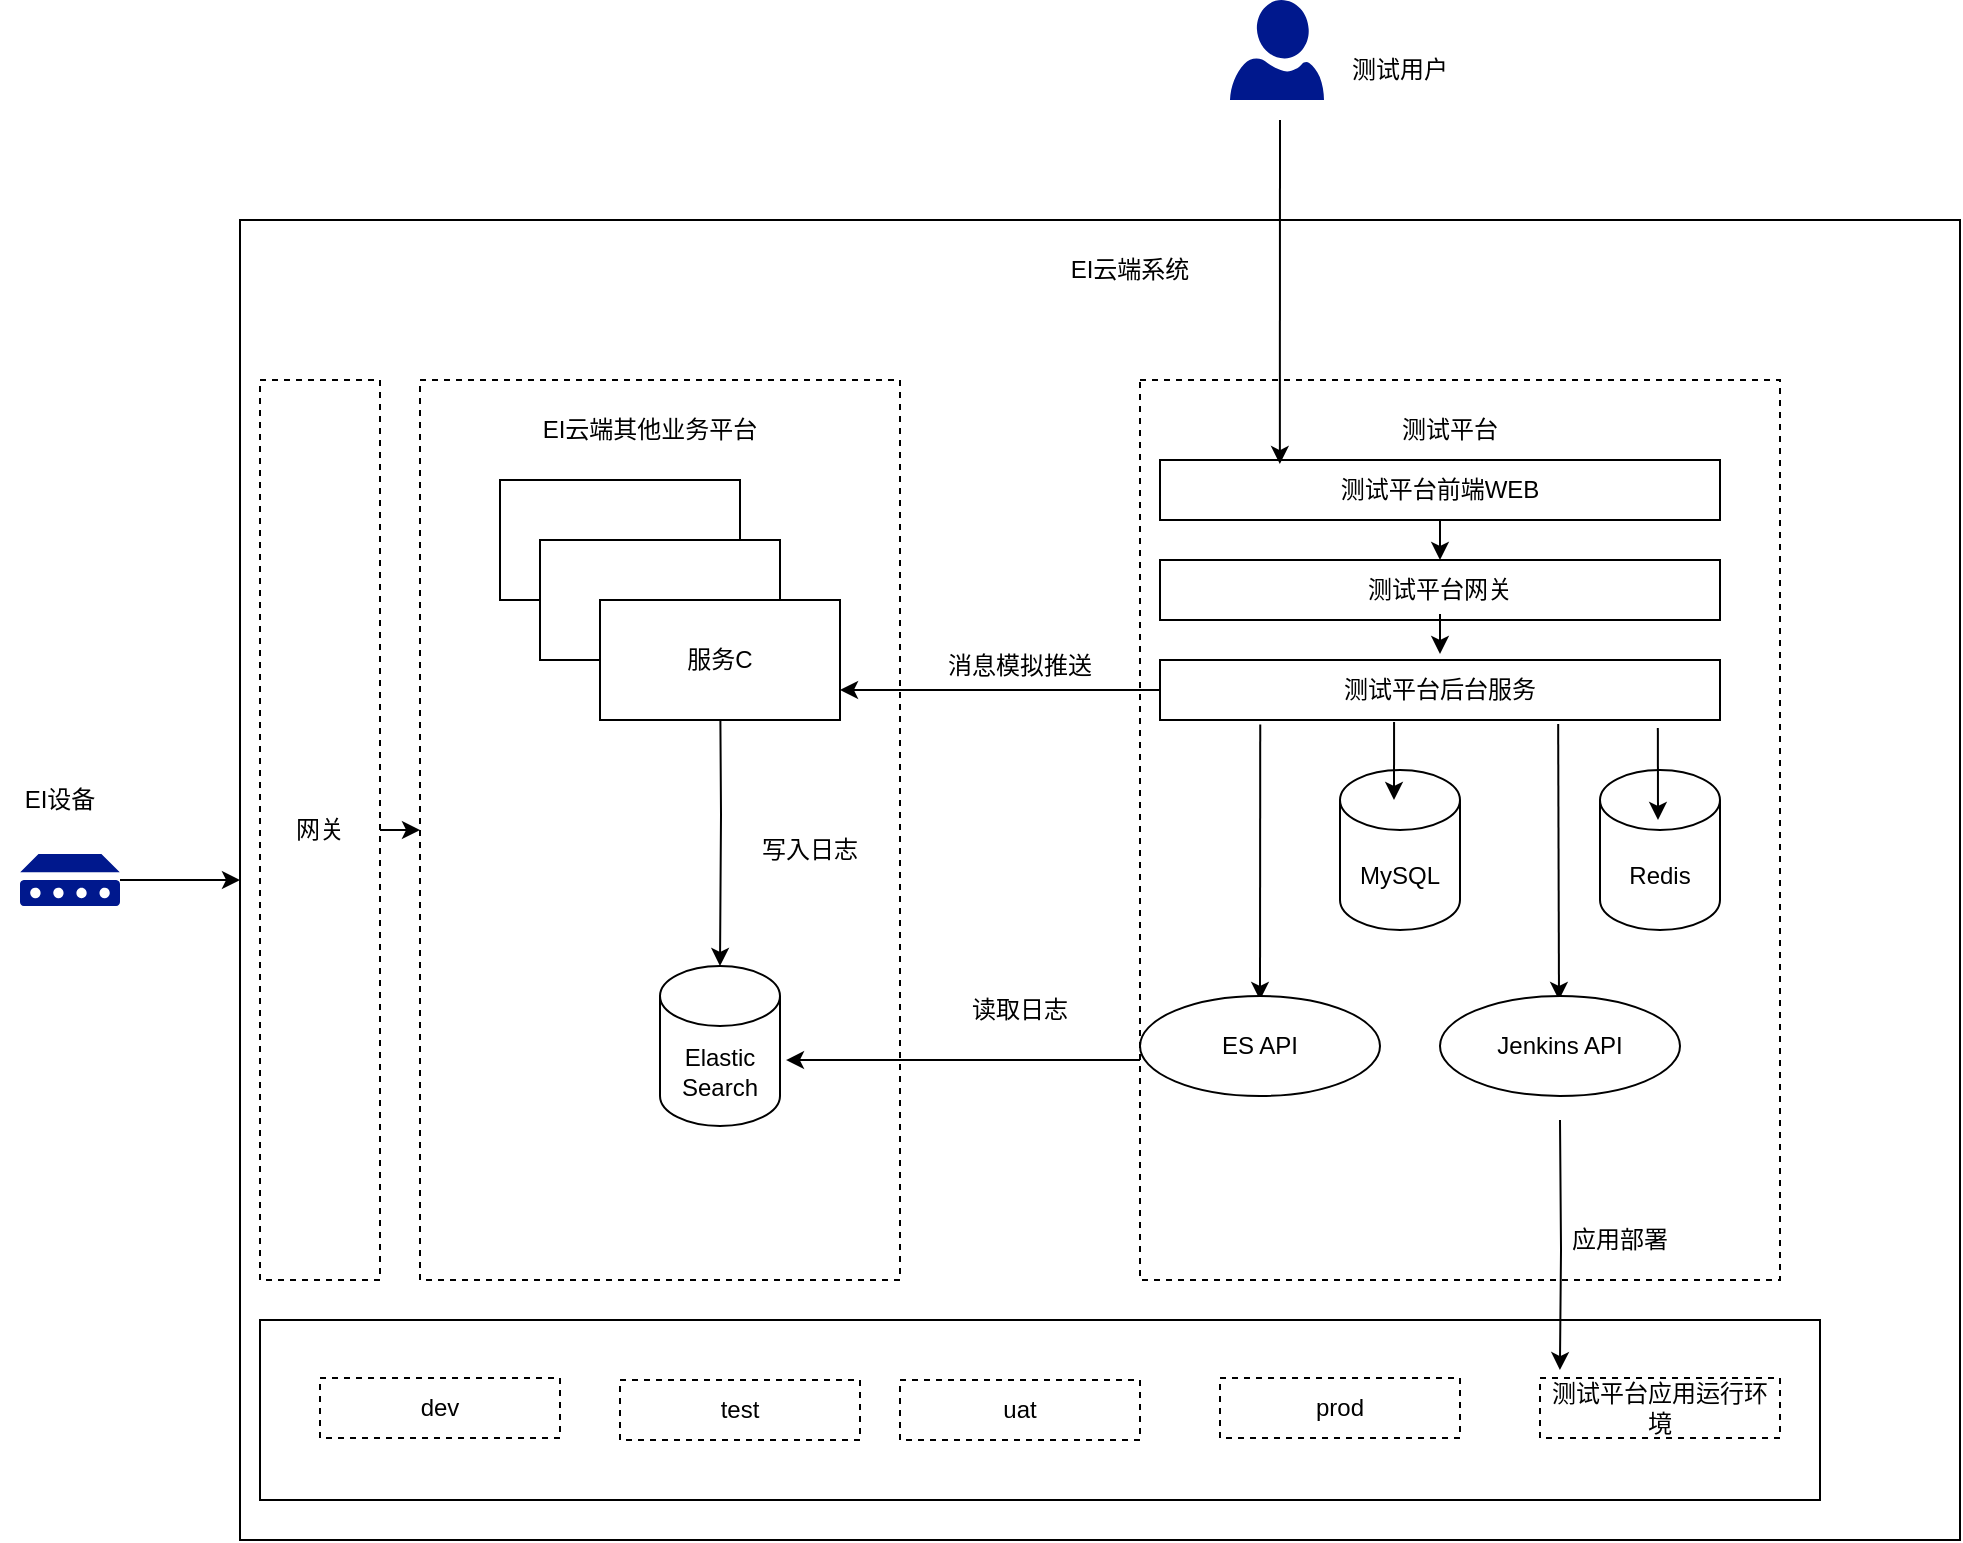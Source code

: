 <mxfile version="21.0.8" type="github">
  <diagram name="第 1 页" id="jmBodiYtfY0lOfKNEeYn">
    <mxGraphModel dx="2501" dy="1933" grid="1" gridSize="10" guides="1" tooltips="1" connect="1" arrows="1" fold="1" page="1" pageScale="1" pageWidth="827" pageHeight="1169" math="0" shadow="0">
      <root>
        <mxCell id="0" />
        <mxCell id="1" parent="0" />
        <mxCell id="Mc5ecyZFv2LdiAkJAyB8-1" value="" style="rounded=0;whiteSpace=wrap;html=1;" vertex="1" parent="1">
          <mxGeometry y="60" width="860" height="660" as="geometry" />
        </mxCell>
        <mxCell id="Mc5ecyZFv2LdiAkJAyB8-2" value="" style="rounded=0;whiteSpace=wrap;html=1;" vertex="1" parent="1">
          <mxGeometry x="10" y="610" width="780" height="90" as="geometry" />
        </mxCell>
        <mxCell id="Mc5ecyZFv2LdiAkJAyB8-3" value="" style="rounded=0;whiteSpace=wrap;html=1;dashed=1;" vertex="1" parent="1">
          <mxGeometry x="450" y="140" width="320" height="450" as="geometry" />
        </mxCell>
        <mxCell id="Mc5ecyZFv2LdiAkJAyB8-4" style="edgeStyle=orthogonalEdgeStyle;rounded=0;orthogonalLoop=1;jettySize=auto;html=1;entryX=0.083;entryY=-0.133;entryDx=0;entryDy=0;exitX=0.5;exitY=1;exitDx=0;exitDy=0;entryPerimeter=0;" edge="1" parent="1" target="Mc5ecyZFv2LdiAkJAyB8-28">
          <mxGeometry relative="1" as="geometry">
            <mxPoint x="660" y="510" as="sourcePoint" />
            <mxPoint x="660" y="660" as="targetPoint" />
          </mxGeometry>
        </mxCell>
        <mxCell id="Mc5ecyZFv2LdiAkJAyB8-5" value="" style="rounded=0;whiteSpace=wrap;html=1;dashed=1;" vertex="1" parent="1">
          <mxGeometry x="90" y="140" width="240" height="450" as="geometry" />
        </mxCell>
        <mxCell id="Mc5ecyZFv2LdiAkJAyB8-6" value="Elastic Search" style="shape=cylinder3;whiteSpace=wrap;html=1;boundedLbl=1;backgroundOutline=1;size=15;" vertex="1" parent="1">
          <mxGeometry x="210" y="433" width="60" height="80" as="geometry" />
        </mxCell>
        <mxCell id="Mc5ecyZFv2LdiAkJAyB8-7" style="edgeStyle=orthogonalEdgeStyle;rounded=0;orthogonalLoop=1;jettySize=auto;html=1;exitX=0.5;exitY=1;exitDx=0;exitDy=0;" edge="1" parent="1" target="Mc5ecyZFv2LdiAkJAyB8-6">
          <mxGeometry relative="1" as="geometry">
            <mxPoint x="240" y="280" as="sourcePoint" />
          </mxGeometry>
        </mxCell>
        <mxCell id="Mc5ecyZFv2LdiAkJAyB8-8" value="写入日志" style="text;html=1;strokeColor=none;fillColor=none;align=center;verticalAlign=middle;whiteSpace=wrap;rounded=0;" vertex="1" parent="1">
          <mxGeometry x="230" y="360" width="110" height="30" as="geometry" />
        </mxCell>
        <mxCell id="Mc5ecyZFv2LdiAkJAyB8-9" value="测试平台后台服务" style="rounded=0;whiteSpace=wrap;html=1;" vertex="1" parent="1">
          <mxGeometry x="460" y="280" width="280" height="30" as="geometry" />
        </mxCell>
        <mxCell id="Mc5ecyZFv2LdiAkJAyB8-10" value="测试平台前端WEB" style="rounded=0;whiteSpace=wrap;html=1;" vertex="1" parent="1">
          <mxGeometry x="460" y="180" width="280" height="30" as="geometry" />
        </mxCell>
        <mxCell id="Mc5ecyZFv2LdiAkJAyB8-11" value="测试平台" style="text;html=1;strokeColor=none;fillColor=none;align=center;verticalAlign=middle;whiteSpace=wrap;rounded=0;" vertex="1" parent="1">
          <mxGeometry x="575" y="150" width="60" height="30" as="geometry" />
        </mxCell>
        <mxCell id="Mc5ecyZFv2LdiAkJAyB8-12" value="EI云端系统" style="text;html=1;strokeColor=none;fillColor=none;align=center;verticalAlign=middle;whiteSpace=wrap;rounded=0;" vertex="1" parent="1">
          <mxGeometry x="380" y="70" width="130" height="30" as="geometry" />
        </mxCell>
        <mxCell id="Mc5ecyZFv2LdiAkJAyB8-13" value="" style="rounded=0;whiteSpace=wrap;html=1;" vertex="1" parent="1">
          <mxGeometry x="130" y="190" width="120" height="60" as="geometry" />
        </mxCell>
        <mxCell id="Mc5ecyZFv2LdiAkJAyB8-14" value="" style="rounded=0;whiteSpace=wrap;html=1;" vertex="1" parent="1">
          <mxGeometry x="150" y="220" width="120" height="60" as="geometry" />
        </mxCell>
        <mxCell id="Mc5ecyZFv2LdiAkJAyB8-15" value="服务C" style="rounded=0;whiteSpace=wrap;html=1;" vertex="1" parent="1">
          <mxGeometry x="180" y="250" width="120" height="60" as="geometry" />
        </mxCell>
        <mxCell id="Mc5ecyZFv2LdiAkJAyB8-16" value="EI云端其他业务平台" style="text;html=1;strokeColor=none;fillColor=none;align=center;verticalAlign=middle;whiteSpace=wrap;rounded=0;" vertex="1" parent="1">
          <mxGeometry x="140" y="150" width="130" height="30" as="geometry" />
        </mxCell>
        <mxCell id="Mc5ecyZFv2LdiAkJAyB8-17" value="读取日志" style="text;html=1;strokeColor=none;fillColor=none;align=center;verticalAlign=middle;whiteSpace=wrap;rounded=0;" vertex="1" parent="1">
          <mxGeometry x="360" y="440" width="60" height="30" as="geometry" />
        </mxCell>
        <mxCell id="Mc5ecyZFv2LdiAkJAyB8-18" value="测试平台网关" style="rounded=0;whiteSpace=wrap;html=1;" vertex="1" parent="1">
          <mxGeometry x="460" y="230" width="280" height="30" as="geometry" />
        </mxCell>
        <mxCell id="Mc5ecyZFv2LdiAkJAyB8-19" value="" style="endArrow=classic;html=1;rounded=0;entryX=0.5;entryY=0;entryDx=0;entryDy=0;exitX=0.179;exitY=1.075;exitDx=0;exitDy=0;exitPerimeter=0;" edge="1" parent="1" source="Mc5ecyZFv2LdiAkJAyB8-9">
          <mxGeometry width="50" height="50" relative="1" as="geometry">
            <mxPoint x="470" y="370" as="sourcePoint" />
            <mxPoint x="510" y="450" as="targetPoint" />
          </mxGeometry>
        </mxCell>
        <mxCell id="Mc5ecyZFv2LdiAkJAyB8-20" value="" style="endArrow=classic;html=1;rounded=0;entryX=0.5;entryY=0;entryDx=0;entryDy=0;exitX=0.711;exitY=1.067;exitDx=0;exitDy=0;exitPerimeter=0;" edge="1" parent="1" source="Mc5ecyZFv2LdiAkJAyB8-9">
          <mxGeometry width="50" height="50" relative="1" as="geometry">
            <mxPoint x="659.62" y="323" as="sourcePoint" />
            <mxPoint x="659.5" y="450" as="targetPoint" />
          </mxGeometry>
        </mxCell>
        <mxCell id="Mc5ecyZFv2LdiAkJAyB8-21" value="" style="endArrow=classic;html=1;rounded=0;exitX=0;exitY=0.5;exitDx=0;exitDy=0;entryX=1.05;entryY=0.588;entryDx=0;entryDy=0;entryPerimeter=0;" edge="1" parent="1" target="Mc5ecyZFv2LdiAkJAyB8-6">
          <mxGeometry width="50" height="50" relative="1" as="geometry">
            <mxPoint x="450" y="480" as="sourcePoint" />
            <mxPoint x="270" y="480" as="targetPoint" />
          </mxGeometry>
        </mxCell>
        <mxCell id="Mc5ecyZFv2LdiAkJAyB8-22" value="" style="endArrow=classic;html=1;rounded=0;exitX=0;exitY=0.5;exitDx=0;exitDy=0;entryX=1;entryY=0.75;entryDx=0;entryDy=0;" edge="1" parent="1" source="Mc5ecyZFv2LdiAkJAyB8-9" target="Mc5ecyZFv2LdiAkJAyB8-15">
          <mxGeometry width="50" height="50" relative="1" as="geometry">
            <mxPoint x="460" y="290" as="sourcePoint" />
            <mxPoint x="300" y="290" as="targetPoint" />
          </mxGeometry>
        </mxCell>
        <mxCell id="Mc5ecyZFv2LdiAkJAyB8-23" value="dev" style="rounded=0;whiteSpace=wrap;html=1;dashed=1;" vertex="1" parent="1">
          <mxGeometry x="40" y="639" width="120" height="30" as="geometry" />
        </mxCell>
        <mxCell id="Mc5ecyZFv2LdiAkJAyB8-24" value="test" style="rounded=0;whiteSpace=wrap;html=1;dashed=1;" vertex="1" parent="1">
          <mxGeometry x="190" y="640" width="120" height="30" as="geometry" />
        </mxCell>
        <mxCell id="Mc5ecyZFv2LdiAkJAyB8-25" value="uat" style="rounded=0;whiteSpace=wrap;html=1;dashed=1;" vertex="1" parent="1">
          <mxGeometry x="330" y="640" width="120" height="30" as="geometry" />
        </mxCell>
        <mxCell id="Mc5ecyZFv2LdiAkJAyB8-26" value="prod" style="rounded=0;whiteSpace=wrap;html=1;dashed=1;" vertex="1" parent="1">
          <mxGeometry x="490" y="639" width="120" height="30" as="geometry" />
        </mxCell>
        <mxCell id="Mc5ecyZFv2LdiAkJAyB8-27" style="edgeStyle=orthogonalEdgeStyle;rounded=0;orthogonalLoop=1;jettySize=auto;html=1;exitX=0.5;exitY=1;exitDx=0;exitDy=0;" edge="1" parent="1" source="Mc5ecyZFv2LdiAkJAyB8-24" target="Mc5ecyZFv2LdiAkJAyB8-24">
          <mxGeometry relative="1" as="geometry" />
        </mxCell>
        <mxCell id="Mc5ecyZFv2LdiAkJAyB8-28" value="测试平台应用运行环境" style="rounded=0;whiteSpace=wrap;html=1;dashed=1;" vertex="1" parent="1">
          <mxGeometry x="650" y="639" width="120" height="30" as="geometry" />
        </mxCell>
        <mxCell id="Mc5ecyZFv2LdiAkJAyB8-29" value="" style="endArrow=classic;html=1;rounded=0;exitX=0.5;exitY=1;exitDx=0;exitDy=0;" edge="1" parent="1" source="Mc5ecyZFv2LdiAkJAyB8-10" target="Mc5ecyZFv2LdiAkJAyB8-18">
          <mxGeometry width="50" height="50" relative="1" as="geometry">
            <mxPoint x="590" y="220" as="sourcePoint" />
            <mxPoint x="640" y="170" as="targetPoint" />
          </mxGeometry>
        </mxCell>
        <mxCell id="Mc5ecyZFv2LdiAkJAyB8-30" value="" style="endArrow=classic;html=1;rounded=0;exitX=0.5;exitY=1;exitDx=0;exitDy=0;" edge="1" parent="1">
          <mxGeometry width="50" height="50" relative="1" as="geometry">
            <mxPoint x="600" y="257" as="sourcePoint" />
            <mxPoint x="600" y="277" as="targetPoint" />
          </mxGeometry>
        </mxCell>
        <mxCell id="Mc5ecyZFv2LdiAkJAyB8-31" value="应用部署" style="text;html=1;strokeColor=none;fillColor=none;align=center;verticalAlign=middle;whiteSpace=wrap;rounded=0;" vertex="1" parent="1">
          <mxGeometry x="660" y="555" width="60" height="30" as="geometry" />
        </mxCell>
        <mxCell id="Mc5ecyZFv2LdiAkJAyB8-32" value="&lt;br&gt;消息模拟推送" style="text;html=1;strokeColor=none;fillColor=none;align=center;verticalAlign=middle;whiteSpace=wrap;rounded=0;" vertex="1" parent="1">
          <mxGeometry x="285" y="270" width="210" height="10" as="geometry" />
        </mxCell>
        <mxCell id="Mc5ecyZFv2LdiAkJAyB8-33" value="ES API" style="ellipse;whiteSpace=wrap;html=1;fillColor=#FFFFFF;" vertex="1" parent="1">
          <mxGeometry x="450" y="448" width="120" height="50" as="geometry" />
        </mxCell>
        <mxCell id="Mc5ecyZFv2LdiAkJAyB8-34" value="Jenkins API" style="ellipse;whiteSpace=wrap;html=1;fillColor=#FFFFFF;" vertex="1" parent="1">
          <mxGeometry x="600" y="448" width="120" height="50" as="geometry" />
        </mxCell>
        <mxCell id="Mc5ecyZFv2LdiAkJAyB8-35" value="Redis" style="shape=cylinder3;whiteSpace=wrap;html=1;boundedLbl=1;backgroundOutline=1;size=15;" vertex="1" parent="1">
          <mxGeometry x="680" y="335" width="60" height="80" as="geometry" />
        </mxCell>
        <mxCell id="Mc5ecyZFv2LdiAkJAyB8-36" value="MySQL" style="shape=cylinder3;whiteSpace=wrap;html=1;boundedLbl=1;backgroundOutline=1;size=15;" vertex="1" parent="1">
          <mxGeometry x="550" y="335" width="60" height="80" as="geometry" />
        </mxCell>
        <mxCell id="Mc5ecyZFv2LdiAkJAyB8-37" value="" style="endArrow=classic;html=1;rounded=0;exitX=0.418;exitY=1.033;exitDx=0;exitDy=0;exitPerimeter=0;" edge="1" parent="1" source="Mc5ecyZFv2LdiAkJAyB8-9">
          <mxGeometry width="50" height="50" relative="1" as="geometry">
            <mxPoint x="570" y="320" as="sourcePoint" />
            <mxPoint x="577" y="350" as="targetPoint" />
          </mxGeometry>
        </mxCell>
        <mxCell id="Mc5ecyZFv2LdiAkJAyB8-38" value="" style="endArrow=classic;html=1;rounded=0;exitX=0.889;exitY=1.133;exitDx=0;exitDy=0;exitPerimeter=0;" edge="1" parent="1" source="Mc5ecyZFv2LdiAkJAyB8-9">
          <mxGeometry width="50" height="50" relative="1" as="geometry">
            <mxPoint x="587.04" y="320.99" as="sourcePoint" />
            <mxPoint x="709" y="360" as="targetPoint" />
          </mxGeometry>
        </mxCell>
        <mxCell id="Mc5ecyZFv2LdiAkJAyB8-39" value="" style="sketch=0;aspect=fixed;pointerEvents=1;shadow=0;dashed=0;html=1;strokeColor=none;labelPosition=center;verticalLabelPosition=bottom;verticalAlign=top;align=center;fillColor=#00188D;shape=mxgraph.azure.user" vertex="1" parent="1">
          <mxGeometry x="495" y="-50" width="47" height="50" as="geometry" />
        </mxCell>
        <mxCell id="Mc5ecyZFv2LdiAkJAyB8-40" value="" style="endArrow=classic;html=1;rounded=0;entryX=0.214;entryY=0.067;entryDx=0;entryDy=0;entryPerimeter=0;" edge="1" parent="1" target="Mc5ecyZFv2LdiAkJAyB8-10">
          <mxGeometry width="50" height="50" relative="1" as="geometry">
            <mxPoint x="520" y="10" as="sourcePoint" />
            <mxPoint x="640" y="-60" as="targetPoint" />
          </mxGeometry>
        </mxCell>
        <mxCell id="Mc5ecyZFv2LdiAkJAyB8-41" value="" style="sketch=0;aspect=fixed;pointerEvents=1;shadow=0;dashed=0;html=1;strokeColor=none;labelPosition=center;verticalLabelPosition=bottom;verticalAlign=top;align=center;fillColor=#00188D;shape=mxgraph.mscae.enterprise.device" vertex="1" parent="1">
          <mxGeometry x="-110" y="377" width="50" height="26" as="geometry" />
        </mxCell>
        <mxCell id="Mc5ecyZFv2LdiAkJAyB8-42" value="网关" style="rounded=0;whiteSpace=wrap;html=1;dashed=1;fillColor=#FFFFFF;" vertex="1" parent="1">
          <mxGeometry x="10" y="140" width="60" height="450" as="geometry" />
        </mxCell>
        <mxCell id="Mc5ecyZFv2LdiAkJAyB8-43" value="EI设备" style="text;html=1;strokeColor=none;fillColor=none;align=center;verticalAlign=middle;whiteSpace=wrap;rounded=0;" vertex="1" parent="1">
          <mxGeometry x="-120" y="335" width="60" height="30" as="geometry" />
        </mxCell>
        <mxCell id="Mc5ecyZFv2LdiAkJAyB8-44" value="" style="endArrow=classic;html=1;rounded=0;" edge="1" parent="1" target="Mc5ecyZFv2LdiAkJAyB8-1">
          <mxGeometry width="50" height="50" relative="1" as="geometry">
            <mxPoint x="-60" y="390" as="sourcePoint" />
            <mxPoint x="-10" y="340" as="targetPoint" />
          </mxGeometry>
        </mxCell>
        <mxCell id="Mc5ecyZFv2LdiAkJAyB8-45" value="" style="endArrow=classic;html=1;rounded=0;" edge="1" parent="1" source="Mc5ecyZFv2LdiAkJAyB8-42" target="Mc5ecyZFv2LdiAkJAyB8-5">
          <mxGeometry width="50" height="50" relative="1" as="geometry">
            <mxPoint x="60" y="400" as="sourcePoint" />
            <mxPoint x="110" y="350" as="targetPoint" />
          </mxGeometry>
        </mxCell>
        <mxCell id="Mc5ecyZFv2LdiAkJAyB8-46" value="测试用户" style="text;html=1;strokeColor=none;fillColor=none;align=center;verticalAlign=middle;whiteSpace=wrap;rounded=0;" vertex="1" parent="1">
          <mxGeometry x="550" y="-30" width="60" height="30" as="geometry" />
        </mxCell>
      </root>
    </mxGraphModel>
  </diagram>
</mxfile>
